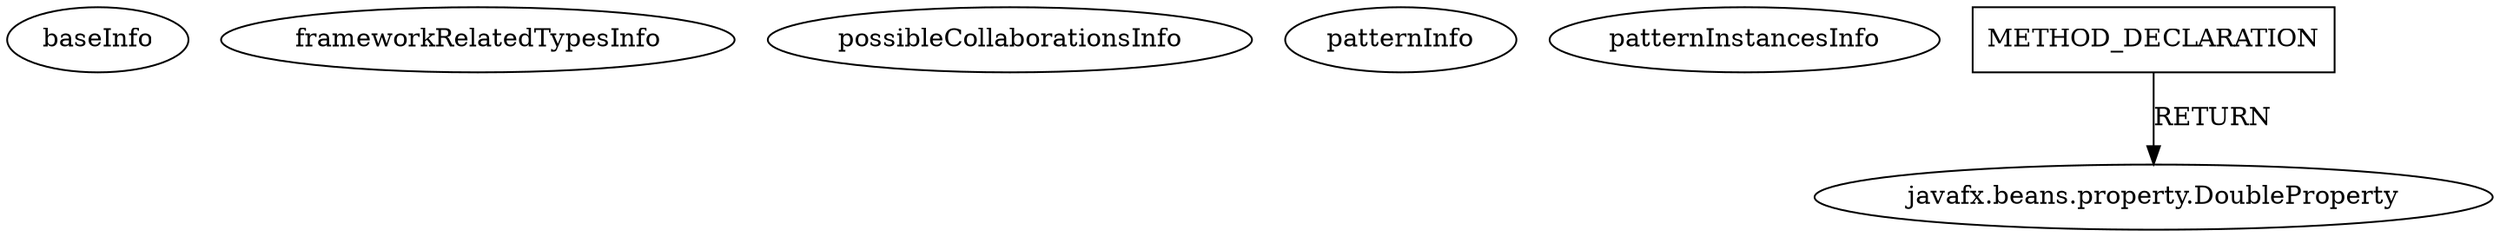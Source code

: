 digraph {
baseInfo[graphId=1757,category="pattern",isAnonymous=false,possibleRelation=false]
frameworkRelatedTypesInfo[]
possibleCollaborationsInfo[]
patternInfo[frequency=3.0,patternRootClient=null]
patternInstancesInfo[0="abuczko-JFXDockManager~/abuczko-JFXDockManager/JFXDockManager-master/JFXDockManager/src/controller/DockPanel.java~DockPanel~1677",1="Jojal-RadialMenu~/Jojal-RadialMenu/RadialMenu-master/src/main/java/fr/jojal/widget/radial/menu/RadialMenu.java~RadialMenu~698",2="Jojal-RadialMenu~/Jojal-RadialMenu/RadialMenu-master/src/main/java/fr/jojal/widget/radial/item/RadialItem.java~RadialItem~690"]
3[label="javafx.beans.property.DoubleProperty",vertexType="FRAMEWORK_CLASS_TYPE",isFrameworkType=false]
13[label="METHOD_DECLARATION",vertexType="CLIENT_METHOD_DECLARATION",isFrameworkType=false,shape=box]
13->3[label="RETURN"]
}
